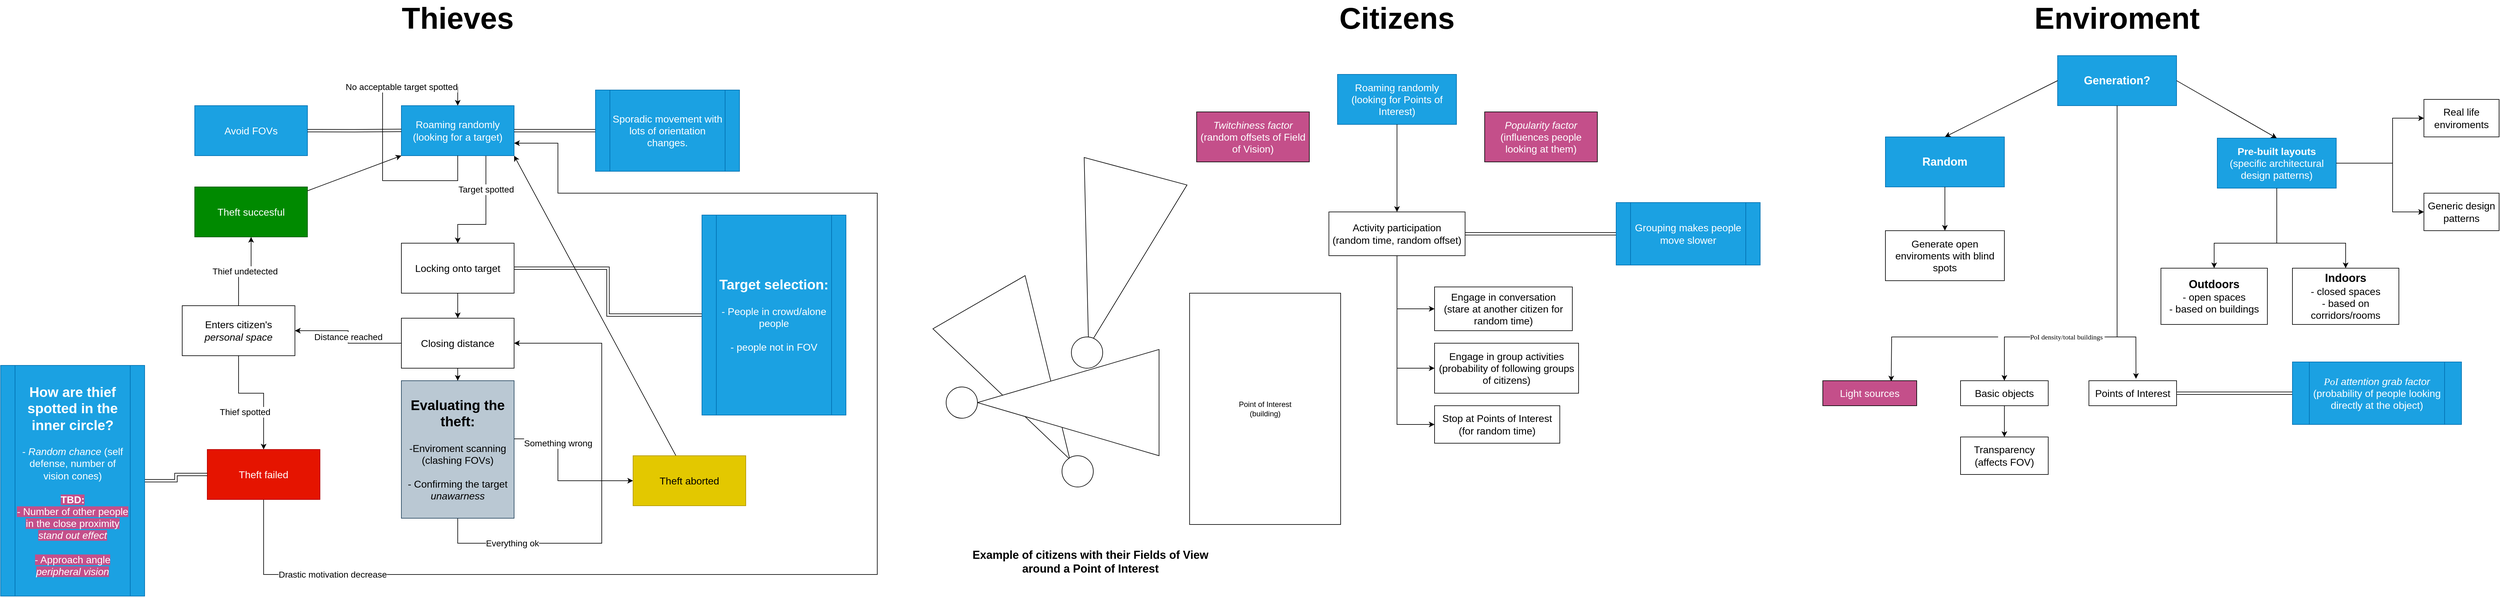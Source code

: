 <mxfile version="24.7.12">
  <diagram name="Page-1" id="SXeuYa8TCHI5Yzs57pq2">
    <mxGraphModel dx="996" dy="523" grid="1" gridSize="10" guides="1" tooltips="1" connect="1" arrows="1" fold="1" page="1" pageScale="1" pageWidth="850" pageHeight="1100" math="0" shadow="0">
      <root>
        <mxCell id="0" />
        <mxCell id="1" parent="0" />
        <mxCell id="YVhVTEne3zUWGq9jZ8Kh-99" value="&lt;div&gt;&lt;br&gt;&lt;/div&gt;" style="endArrow=classic;html=1;rounded=0;exitX=0.5;exitY=1;exitDx=0;exitDy=0;entryX=0.728;entryY=0.027;entryDx=0;entryDy=0;entryPerimeter=0;" parent="1" target="YVhVTEne3zUWGq9jZ8Kh-105" edge="1">
          <mxGeometry x="0.087" width="50" height="50" relative="1" as="geometry">
            <mxPoint x="3420" y="190" as="sourcePoint" />
            <mxPoint x="3070" y="610" as="targetPoint" />
            <Array as="points">
              <mxPoint x="3420" y="550" />
              <mxPoint x="3250" y="550" />
              <mxPoint x="3060" y="550" />
            </Array>
            <mxPoint as="offset" />
          </mxGeometry>
        </mxCell>
        <mxCell id="YVhVTEne3zUWGq9jZ8Kh-103" value="&amp;nbsp; &amp;nbsp; &amp;nbsp; &amp;nbsp; &amp;nbsp; &amp;nbsp; &amp;nbsp; &amp;nbsp; &amp;nbsp; &amp;nbsp; &amp;nbsp; &amp;nbsp; &amp;nbsp; &amp;nbsp; &amp;nbsp; &amp;nbsp; &amp;nbsp; &amp;nbsp; &amp;nbsp; &amp;nbsp; &amp;nbsp; &amp;nbsp; &amp;nbsp; &amp;nbsp; &amp;nbsp; &amp;nbsp; &amp;nbsp; &amp;nbsp;&amp;nbsp;" style="edgeLabel;html=1;align=center;verticalAlign=middle;resizable=0;points=[];" parent="YVhVTEne3zUWGq9jZ8Kh-99" vertex="1" connectable="0">
          <mxGeometry x="0.453" y="2" relative="1" as="geometry">
            <mxPoint x="109" y="-2" as="offset" />
          </mxGeometry>
        </mxCell>
        <mxCell id="YVhVTEne3zUWGq9jZ8Kh-106" value="Text" style="edgeLabel;html=1;align=center;verticalAlign=middle;resizable=0;points=[];" parent="YVhVTEne3zUWGq9jZ8Kh-99" vertex="1" connectable="0">
          <mxGeometry x="0.087" relative="1" as="geometry">
            <mxPoint as="offset" />
          </mxGeometry>
        </mxCell>
        <mxCell id="YVhVTEne3zUWGq9jZ8Kh-75" value="" style="triangle;whiteSpace=wrap;html=1;rotation=105;" parent="1" vertex="1">
          <mxGeometry x="1670" y="340" width="290" height="170" as="geometry" />
        </mxCell>
        <mxCell id="YVhVTEne3zUWGq9jZ8Kh-1" value="&lt;font style=&quot;font-size: 14px;&quot;&gt;Target spotted&lt;/font&gt;" style="edgeStyle=orthogonalEdgeStyle;rounded=0;orthogonalLoop=1;jettySize=auto;html=1;elbow=vertical;exitX=0.75;exitY=1;exitDx=0;exitDy=0;entryX=0.5;entryY=0;entryDx=0;entryDy=0;" parent="1" source="YVhVTEne3zUWGq9jZ8Kh-2" target="YVhVTEne3zUWGq9jZ8Kh-5" edge="1">
          <mxGeometry x="-0.418" relative="1" as="geometry">
            <mxPoint x="770" y="570" as="targetPoint" />
            <Array as="points">
              <mxPoint x="815" y="370" />
              <mxPoint x="770" y="370" />
            </Array>
            <mxPoint as="offset" />
          </mxGeometry>
        </mxCell>
        <mxCell id="YVhVTEne3zUWGq9jZ8Kh-2" value="Roaming randomly&lt;div&gt;(looking for a target)&lt;/div&gt;" style="rounded=0;whiteSpace=wrap;html=1;fontSize=16;fillColor=#1ba1e2;strokeColor=#006EAF;fontColor=#ffffff;" parent="1" vertex="1">
          <mxGeometry x="680" y="180" width="180" height="80" as="geometry" />
        </mxCell>
        <mxCell id="YVhVTEne3zUWGq9jZ8Kh-3" value="&lt;span style=&quot;font-size: 42px;&quot;&gt;&lt;b style=&quot;font-size: 48px;&quot;&gt;Thieves&lt;/b&gt;&lt;/span&gt;" style="text;html=1;align=center;verticalAlign=middle;whiteSpace=wrap;rounded=0;fontSize=38;" parent="1" vertex="1">
          <mxGeometry x="690" y="20" width="160" height="40" as="geometry" />
        </mxCell>
        <mxCell id="YVhVTEne3zUWGq9jZ8Kh-4" style="edgeStyle=orthogonalEdgeStyle;rounded=0;orthogonalLoop=1;jettySize=auto;html=1;entryX=0.5;entryY=0;entryDx=0;entryDy=0;elbow=vertical;" parent="1" source="YVhVTEne3zUWGq9jZ8Kh-5" target="YVhVTEne3zUWGq9jZ8Kh-15" edge="1">
          <mxGeometry relative="1" as="geometry" />
        </mxCell>
        <mxCell id="YVhVTEne3zUWGq9jZ8Kh-5" value="Locking onto target" style="rounded=0;whiteSpace=wrap;html=1;fontSize=16;" parent="1" vertex="1">
          <mxGeometry x="680" y="400" width="180" height="80" as="geometry" />
        </mxCell>
        <mxCell id="YVhVTEne3zUWGq9jZ8Kh-6" value="&lt;font style=&quot;font-size: 14px;&quot;&gt;No acceptable target spotted&lt;/font&gt;" style="edgeStyle=orthogonalEdgeStyle;rounded=0;orthogonalLoop=1;jettySize=auto;html=1;entryX=0.5;entryY=0;entryDx=0;entryDy=0;elbow=vertical;exitX=0.5;exitY=1;exitDx=0;exitDy=0;" parent="1" source="YVhVTEne3zUWGq9jZ8Kh-2" target="YVhVTEne3zUWGq9jZ8Kh-2" edge="1">
          <mxGeometry x="0.478" relative="1" as="geometry">
            <Array as="points">
              <mxPoint x="770" y="300" />
              <mxPoint x="650" y="300" />
              <mxPoint x="650" y="150" />
              <mxPoint x="770" y="150" />
            </Array>
            <mxPoint as="offset" />
          </mxGeometry>
        </mxCell>
        <mxCell id="YVhVTEne3zUWGq9jZ8Kh-9" style="edgeStyle=orthogonalEdgeStyle;rounded=0;orthogonalLoop=1;jettySize=auto;html=1;elbow=vertical;shape=link;entryX=1;entryY=0.5;entryDx=0;entryDy=0;" parent="1" source="YVhVTEne3zUWGq9jZ8Kh-10" target="YVhVTEne3zUWGq9jZ8Kh-5" edge="1">
          <mxGeometry relative="1" as="geometry">
            <mxPoint x="820" y="595" as="targetPoint" />
          </mxGeometry>
        </mxCell>
        <mxCell id="YVhVTEne3zUWGq9jZ8Kh-10" value="&lt;b&gt;&lt;font style=&quot;font-size: 22px;&quot;&gt;Target selection:&lt;/font&gt;&lt;/b&gt;&lt;div&gt;&lt;br&gt;&lt;/div&gt;&lt;div&gt;- People in crowd/alone people&lt;/div&gt;&lt;div&gt;&lt;br&gt;&lt;/div&gt;&lt;div&gt;- people not in FOV&lt;/div&gt;" style="shape=process;whiteSpace=wrap;html=1;backgroundOutline=1;fontSize=16;fillColor=#1ba1e2;fontColor=#ffffff;strokeColor=#006EAF;" parent="1" vertex="1">
          <mxGeometry x="1160" y="355" width="230" height="320" as="geometry" />
        </mxCell>
        <mxCell id="YVhVTEne3zUWGq9jZ8Kh-11" style="edgeStyle=orthogonalEdgeStyle;rounded=0;orthogonalLoop=1;jettySize=auto;html=1;entryX=1;entryY=0.5;entryDx=0;entryDy=0;elbow=vertical;shape=link;" parent="1" source="YVhVTEne3zUWGq9jZ8Kh-12" target="YVhVTEne3zUWGq9jZ8Kh-2" edge="1">
          <mxGeometry relative="1" as="geometry" />
        </mxCell>
        <mxCell id="YVhVTEne3zUWGq9jZ8Kh-12" value="Sporadic movement with lots of orientation changes." style="shape=process;whiteSpace=wrap;html=1;backgroundOutline=1;fontSize=16;fillColor=#1ba1e2;fontColor=#ffffff;strokeColor=#006EAF;" parent="1" vertex="1">
          <mxGeometry x="990" y="155" width="230" height="130" as="geometry" />
        </mxCell>
        <mxCell id="YVhVTEne3zUWGq9jZ8Kh-13" style="edgeStyle=orthogonalEdgeStyle;rounded=0;orthogonalLoop=1;jettySize=auto;html=1;elbow=vertical;" parent="1" source="YVhVTEne3zUWGq9jZ8Kh-15" target="YVhVTEne3zUWGq9jZ8Kh-18" edge="1">
          <mxGeometry relative="1" as="geometry" />
        </mxCell>
        <mxCell id="YVhVTEne3zUWGq9jZ8Kh-14" value="&lt;font style=&quot;font-size: 14px;&quot;&gt;Distance reached&lt;/font&gt;" style="edgeStyle=orthogonalEdgeStyle;rounded=0;orthogonalLoop=1;jettySize=auto;html=1;entryX=1;entryY=0.5;entryDx=0;entryDy=0;elbow=vertical;" parent="1" source="YVhVTEne3zUWGq9jZ8Kh-15" target="YVhVTEne3zUWGq9jZ8Kh-21" edge="1">
          <mxGeometry relative="1" as="geometry" />
        </mxCell>
        <mxCell id="YVhVTEne3zUWGq9jZ8Kh-15" value="Closing distance" style="rounded=0;whiteSpace=wrap;html=1;fontSize=16;" parent="1" vertex="1">
          <mxGeometry x="680" y="520" width="180" height="80" as="geometry" />
        </mxCell>
        <mxCell id="YVhVTEne3zUWGq9jZ8Kh-16" value="&lt;font style=&quot;font-size: 14px;&quot;&gt;Everything ok&lt;/font&gt;" style="edgeStyle=orthogonalEdgeStyle;rounded=0;orthogonalLoop=1;jettySize=auto;html=1;entryX=1;entryY=0.5;entryDx=0;entryDy=0;elbow=vertical;" parent="1" source="YVhVTEne3zUWGq9jZ8Kh-18" target="YVhVTEne3zUWGq9jZ8Kh-15" edge="1">
          <mxGeometry x="-0.654" relative="1" as="geometry">
            <Array as="points">
              <mxPoint x="770" y="880" />
              <mxPoint x="1000" y="880" />
              <mxPoint x="1000" y="560" />
            </Array>
            <mxPoint as="offset" />
          </mxGeometry>
        </mxCell>
        <mxCell id="YVhVTEne3zUWGq9jZ8Kh-17" value="&lt;font style=&quot;font-size: 14px;&quot;&gt;Something wrong&lt;/font&gt;" style="edgeStyle=orthogonalEdgeStyle;rounded=0;orthogonalLoop=1;jettySize=auto;html=1;entryX=0;entryY=0.5;entryDx=0;entryDy=0;elbow=vertical;exitX=0.999;exitY=0.423;exitDx=0;exitDy=0;exitPerimeter=0;" parent="1" source="YVhVTEne3zUWGq9jZ8Kh-18" target="YVhVTEne3zUWGq9jZ8Kh-33" edge="1">
          <mxGeometry x="-0.4" relative="1" as="geometry">
            <Array as="points">
              <mxPoint x="930" y="713" />
              <mxPoint x="930" y="780" />
            </Array>
            <mxPoint as="offset" />
          </mxGeometry>
        </mxCell>
        <mxCell id="YVhVTEne3zUWGq9jZ8Kh-18" value="&lt;div&gt;&lt;b&gt;&lt;font style=&quot;font-size: 22px;&quot;&gt;Evaluating the theft:&lt;/font&gt;&lt;/b&gt;&lt;/div&gt;&lt;div&gt;&lt;br&gt;&lt;/div&gt;-Enviroment scanning (clashing FOVs)&lt;div&gt;&lt;br&gt;&lt;/div&gt;&lt;div&gt;- Confirming the target &lt;i&gt;unawarness&lt;/i&gt;&lt;/div&gt;" style="rounded=0;whiteSpace=wrap;html=1;fontSize=16;fillColor=#bac8d3;strokeColor=#23445d;" parent="1" vertex="1">
          <mxGeometry x="680" y="620" width="180" height="220" as="geometry" />
        </mxCell>
        <mxCell id="YVhVTEne3zUWGq9jZ8Kh-19" value="Thief spotted" style="edgeStyle=orthogonalEdgeStyle;rounded=0;orthogonalLoop=1;jettySize=auto;html=1;entryX=0.5;entryY=0;entryDx=0;entryDy=0;elbow=vertical;fontSize=14;" parent="1" source="YVhVTEne3zUWGq9jZ8Kh-21" target="YVhVTEne3zUWGq9jZ8Kh-25" edge="1">
          <mxGeometry x="0.368" y="-30" relative="1" as="geometry">
            <Array as="points">
              <mxPoint x="420" y="640" />
              <mxPoint x="460" y="640" />
            </Array>
            <mxPoint as="offset" />
          </mxGeometry>
        </mxCell>
        <mxCell id="YVhVTEne3zUWGq9jZ8Kh-20" value="&lt;font style=&quot;font-size: 14px;&quot;&gt;Thief undetected&lt;/font&gt;" style="edgeStyle=orthogonalEdgeStyle;rounded=0;orthogonalLoop=1;jettySize=auto;html=1;elbow=vertical;" parent="1" source="YVhVTEne3zUWGq9jZ8Kh-21" target="YVhVTEne3zUWGq9jZ8Kh-30" edge="1">
          <mxGeometry relative="1" as="geometry" />
        </mxCell>
        <mxCell id="YVhVTEne3zUWGq9jZ8Kh-21" value="Enters citizen&#39;s&lt;div&gt;&lt;i&gt;personal space&lt;/i&gt;&lt;/div&gt;" style="rounded=0;whiteSpace=wrap;html=1;fontSize=16;" parent="1" vertex="1">
          <mxGeometry x="330" y="500" width="180" height="80" as="geometry" />
        </mxCell>
        <mxCell id="YVhVTEne3zUWGq9jZ8Kh-24" value="&lt;font style=&quot;font-size: 14px;&quot;&gt;Drastic motivation decrease&lt;/font&gt;" style="edgeStyle=orthogonalEdgeStyle;rounded=0;orthogonalLoop=1;jettySize=auto;html=1;elbow=vertical;entryX=1;entryY=0.75;entryDx=0;entryDy=0;" parent="1" source="YVhVTEne3zUWGq9jZ8Kh-25" target="YVhVTEne3zUWGq9jZ8Kh-2" edge="1">
          <mxGeometry x="-0.806" relative="1" as="geometry">
            <Array as="points">
              <mxPoint x="460" y="930" />
              <mxPoint x="1440" y="930" />
              <mxPoint x="1440" y="320" />
              <mxPoint x="930" y="320" />
              <mxPoint x="930" y="240" />
            </Array>
            <mxPoint as="offset" />
          </mxGeometry>
        </mxCell>
        <mxCell id="YVhVTEne3zUWGq9jZ8Kh-25" value="Theft failed" style="rounded=0;whiteSpace=wrap;html=1;fontSize=16;fillColor=#e51400;fontColor=#ffffff;strokeColor=#B20000;" parent="1" vertex="1">
          <mxGeometry x="370" y="730" width="180" height="80" as="geometry" />
        </mxCell>
        <mxCell id="YVhVTEne3zUWGq9jZ8Kh-27" style="edgeStyle=orthogonalEdgeStyle;rounded=0;orthogonalLoop=1;jettySize=auto;html=1;elbow=vertical;shape=link;exitX=1;exitY=0.5;exitDx=0;exitDy=0;entryX=0;entryY=0.5;entryDx=0;entryDy=0;" parent="1" source="YVhVTEne3zUWGq9jZ8Kh-28" target="YVhVTEne3zUWGq9jZ8Kh-25" edge="1">
          <mxGeometry relative="1" as="geometry">
            <mxPoint x="280" y="913.048" as="sourcePoint" />
            <mxPoint x="460" y="890" as="targetPoint" />
          </mxGeometry>
        </mxCell>
        <mxCell id="YVhVTEne3zUWGq9jZ8Kh-28" value="&lt;b&gt;&lt;font style=&quot;font-size: 22px;&quot;&gt;How are thief spotted in the inner circle?&lt;/font&gt;&lt;/b&gt;&lt;div&gt;&lt;br&gt;&lt;/div&gt;&lt;div&gt;- &lt;i&gt;Random chance &lt;/i&gt;(self defense, number of vision cones)&lt;br&gt;&lt;/div&gt;&lt;div&gt;&lt;br&gt;&lt;/div&gt;&lt;div&gt;&lt;b style=&quot;background-color: rgb(196, 79, 138);&quot;&gt;TBD:&lt;/b&gt;&lt;/div&gt;&lt;div&gt;&lt;div&gt;&lt;span style=&quot;background-color: rgb(196, 79, 138);&quot;&gt;- Number of other people in the close proximity &lt;i&gt;stand out effect&lt;/i&gt;&lt;/span&gt;&lt;/div&gt;&lt;/div&gt;&lt;div&gt;&lt;span style=&quot;background-color: rgb(196, 79, 138);&quot;&gt;&lt;br&gt;&lt;/span&gt;&lt;/div&gt;&lt;div&gt;&lt;span style=&quot;background-color: rgb(196, 79, 138);&quot;&gt;- Approach angle &lt;i style=&quot;&quot;&gt;peripheral vision&lt;/i&gt;&lt;/span&gt;&lt;/div&gt;" style="shape=process;whiteSpace=wrap;html=1;backgroundOutline=1;fontSize=16;fillColor=#1ba1e2;fontColor=#ffffff;strokeColor=#006EAF;" parent="1" vertex="1">
          <mxGeometry x="40" y="595.5" width="230" height="369" as="geometry" />
        </mxCell>
        <mxCell id="YVhVTEne3zUWGq9jZ8Kh-29" style="rounded=0;orthogonalLoop=1;jettySize=auto;html=1;entryX=0;entryY=1;entryDx=0;entryDy=0;elbow=vertical;" parent="1" source="YVhVTEne3zUWGq9jZ8Kh-30" target="YVhVTEne3zUWGq9jZ8Kh-2" edge="1">
          <mxGeometry relative="1" as="geometry" />
        </mxCell>
        <mxCell id="YVhVTEne3zUWGq9jZ8Kh-30" value="Theft succesful" style="rounded=0;whiteSpace=wrap;html=1;fontSize=16;fillColor=#008a00;fontColor=#ffffff;strokeColor=#005700;" parent="1" vertex="1">
          <mxGeometry x="350" y="310" width="180" height="80" as="geometry" />
        </mxCell>
        <mxCell id="YVhVTEne3zUWGq9jZ8Kh-32" style="rounded=0;orthogonalLoop=1;jettySize=auto;html=1;entryX=1;entryY=1;entryDx=0;entryDy=0;elbow=vertical;" parent="1" source="YVhVTEne3zUWGq9jZ8Kh-33" target="YVhVTEne3zUWGq9jZ8Kh-2" edge="1">
          <mxGeometry relative="1" as="geometry" />
        </mxCell>
        <mxCell id="YVhVTEne3zUWGq9jZ8Kh-33" value="Theft aborted" style="rounded=0;whiteSpace=wrap;html=1;fontSize=16;fillColor=#e3c800;fontColor=#000000;strokeColor=#B09500;" parent="1" vertex="1">
          <mxGeometry x="1050" y="740" width="180" height="80" as="geometry" />
        </mxCell>
        <mxCell id="YVhVTEne3zUWGq9jZ8Kh-37" value="Avoid FOVs" style="rounded=0;whiteSpace=wrap;html=1;fontSize=16;fillColor=#1ba1e2;strokeColor=#006EAF;fontColor=#ffffff;" parent="1" vertex="1">
          <mxGeometry x="350" y="180" width="180" height="80" as="geometry" />
        </mxCell>
        <mxCell id="YVhVTEne3zUWGq9jZ8Kh-40" style="edgeStyle=orthogonalEdgeStyle;rounded=0;orthogonalLoop=1;jettySize=auto;html=1;entryX=1;entryY=0.5;entryDx=0;entryDy=0;elbow=vertical;shape=link;" parent="1" target="YVhVTEne3zUWGq9jZ8Kh-37" edge="1">
          <mxGeometry relative="1" as="geometry">
            <mxPoint x="680" y="219.58" as="sourcePoint" />
            <mxPoint x="550" y="219.58" as="targetPoint" />
          </mxGeometry>
        </mxCell>
        <mxCell id="YVhVTEne3zUWGq9jZ8Kh-49" value="&lt;span style=&quot;font-size: 42px;&quot;&gt;&lt;b style=&quot;font-size: 48px;&quot;&gt;Citizens&lt;/b&gt;&lt;/span&gt;" style="text;html=1;align=center;verticalAlign=middle;whiteSpace=wrap;rounded=0;fontSize=38;" parent="1" vertex="1">
          <mxGeometry x="2190" y="20" width="160" height="40" as="geometry" />
        </mxCell>
        <mxCell id="YVhVTEne3zUWGq9jZ8Kh-50" value="Roaming randomly&lt;div&gt;(looking for Points of Interest)&lt;/div&gt;" style="rounded=0;whiteSpace=wrap;html=1;fontSize=16;fillColor=#1ba1e2;strokeColor=#006EAF;fontColor=#ffffff;" parent="1" vertex="1">
          <mxGeometry x="2175" y="130" width="190" height="80" as="geometry" />
        </mxCell>
        <mxCell id="YVhVTEne3zUWGq9jZ8Kh-51" value="&lt;i style=&quot;font-size: 16px;&quot;&gt;&lt;font style=&quot;font-size: 16px;&quot; color=&quot;#ffffff&quot;&gt;Twitchiness factor&lt;/font&gt;&lt;/i&gt;&lt;div style=&quot;font-size: 16px;&quot;&gt;&lt;font style=&quot;font-size: 16px;&quot; color=&quot;#ffffff&quot;&gt;(random offsets of Field of Vision)&lt;/font&gt;&lt;/div&gt;" style="rounded=0;whiteSpace=wrap;html=1;fillColor=#C44F8A;" parent="1" vertex="1">
          <mxGeometry x="1950" y="190" width="180" height="80" as="geometry" />
        </mxCell>
        <mxCell id="YVhVTEne3zUWGq9jZ8Kh-53" value="&lt;i style=&quot;font-size: 16px;&quot;&gt;&lt;font style=&quot;font-size: 16px;&quot; color=&quot;#ffffff&quot;&gt;Popularity factor&lt;/font&gt;&lt;/i&gt;&lt;div style=&quot;font-size: 16px;&quot;&gt;&lt;font style=&quot;font-size: 16px;&quot; color=&quot;#ffffff&quot;&gt;(influences people looking at them)&lt;/font&gt;&lt;/div&gt;" style="rounded=0;whiteSpace=wrap;html=1;fillColor=#C44F8A;" parent="1" vertex="1">
          <mxGeometry x="2410" y="190" width="180" height="80" as="geometry" />
        </mxCell>
        <mxCell id="YVhVTEne3zUWGq9jZ8Kh-54" value="Activity particip&lt;span style=&quot;background-color: initial;&quot;&gt;ation&lt;/span&gt;&lt;div&gt;&lt;div&gt;(random time&lt;span style=&quot;color: rgba(0, 0, 0, 0); font-family: monospace; font-size: 0px; text-align: start; text-wrap: nowrap; background-color: initial;&quot;&gt;%3CmxGraphModel%3E%3Croot%3E%3CmxCell%20id%3D%220%22%2F%3E%3CmxCell%20id%3D%221%22%20parent%3D%220%22%2F%3E%3CmxCell%20id%3D%222%22%20value%3D%22Locking%20onto%20target%22%20style%3D%22rounded%3D0%3BwhiteSpace%3Dwrap%3Bhtml%3D1%3BfontSize%3D16%3B%22%20vertex%3D%221%22%20parent%3D%221%22%3E%3CmxGeometry%20x%3D%22690%22%20y%3D%22650%22%20width%3D%22180%22%20height%3D%2280%22%20as%3D%22geometry%22%2F%3E%3C%2FmxCell%3E%3C%2Froot%3E%3C%2FmxGraphModel%3E&lt;/span&gt;&lt;span style=&quot;background-color: initial;&quot;&gt;, random offset)&lt;/span&gt;&lt;/div&gt;&lt;/div&gt;" style="rounded=0;whiteSpace=wrap;html=1;fontSize=16;" parent="1" vertex="1">
          <mxGeometry x="2161.25" y="350" width="217.5" height="70" as="geometry" />
        </mxCell>
        <mxCell id="YVhVTEne3zUWGq9jZ8Kh-55" value="" style="endArrow=classic;html=1;rounded=0;exitX=0.5;exitY=1;exitDx=0;exitDy=0;entryX=0.5;entryY=0;entryDx=0;entryDy=0;" parent="1" source="YVhVTEne3zUWGq9jZ8Kh-50" target="YVhVTEne3zUWGq9jZ8Kh-54" edge="1">
          <mxGeometry width="50" height="50" relative="1" as="geometry">
            <mxPoint x="2160" y="480" as="sourcePoint" />
            <mxPoint x="2210" y="430" as="targetPoint" />
          </mxGeometry>
        </mxCell>
        <mxCell id="YVhVTEne3zUWGq9jZ8Kh-58" style="edgeStyle=orthogonalEdgeStyle;rounded=0;orthogonalLoop=1;jettySize=auto;html=1;entryX=1;entryY=0.5;entryDx=0;entryDy=0;elbow=vertical;shape=link;" parent="1" source="YVhVTEne3zUWGq9jZ8Kh-59" target="YVhVTEne3zUWGq9jZ8Kh-54" edge="1">
          <mxGeometry relative="1" as="geometry">
            <mxPoint x="2420" y="390" as="targetPoint" />
          </mxGeometry>
        </mxCell>
        <mxCell id="YVhVTEne3zUWGq9jZ8Kh-59" value="Grouping makes people move slower" style="shape=process;whiteSpace=wrap;html=1;backgroundOutline=1;fontSize=16;fillColor=#1ba1e2;fontColor=#ffffff;strokeColor=#006EAF;" parent="1" vertex="1">
          <mxGeometry x="2620" y="335" width="230" height="100" as="geometry" />
        </mxCell>
        <mxCell id="YVhVTEne3zUWGq9jZ8Kh-66" value="&lt;b&gt;&lt;font style=&quot;font-size: 18px;&quot;&gt;Example of citizens with their Fields of View&lt;/font&gt;&lt;/b&gt;&lt;div&gt;&lt;b&gt;&lt;font style=&quot;font-size: 18px;&quot;&gt;around a Point of Interest&lt;/font&gt;&lt;/b&gt;&lt;/div&gt;" style="text;html=1;align=center;verticalAlign=middle;resizable=0;points=[];autosize=1;strokeColor=none;fillColor=none;" parent="1" vertex="1">
          <mxGeometry x="1580" y="880" width="400" height="60" as="geometry" />
        </mxCell>
        <mxCell id="YVhVTEne3zUWGq9jZ8Kh-67" value="Point of Interest&lt;div&gt;(building)&lt;/div&gt;" style="rounded=0;whiteSpace=wrap;html=1;" parent="1" vertex="1">
          <mxGeometry x="1938.75" y="480" width="241.25" height="370" as="geometry" />
        </mxCell>
        <mxCell id="YVhVTEne3zUWGq9jZ8Kh-73" value="" style="triangle;whiteSpace=wrap;html=1;rotation=60;" parent="1" vertex="1">
          <mxGeometry x="1530" y="535" width="290" height="170" as="geometry" />
        </mxCell>
        <mxCell id="YVhVTEne3zUWGq9jZ8Kh-72" value="" style="ellipse;whiteSpace=wrap;html=1;aspect=fixed;" parent="1" vertex="1">
          <mxGeometry x="1735" y="740" width="50" height="50" as="geometry" />
        </mxCell>
        <mxCell id="YVhVTEne3zUWGq9jZ8Kh-65" value="" style="triangle;whiteSpace=wrap;html=1;rotation=-180;" parent="1" vertex="1">
          <mxGeometry x="1600" y="570" width="290" height="170" as="geometry" />
        </mxCell>
        <mxCell id="YVhVTEne3zUWGq9jZ8Kh-64" value="" style="ellipse;whiteSpace=wrap;html=1;aspect=fixed;" parent="1" vertex="1">
          <mxGeometry x="1550" y="630" width="50" height="50" as="geometry" />
        </mxCell>
        <mxCell id="YVhVTEne3zUWGq9jZ8Kh-74" value="" style="ellipse;whiteSpace=wrap;html=1;aspect=fixed;" parent="1" vertex="1">
          <mxGeometry x="1750" y="550" width="50" height="50" as="geometry" />
        </mxCell>
        <mxCell id="YVhVTEne3zUWGq9jZ8Kh-77" value="&lt;span style=&quot;font-size: 48px;&quot;&gt;&lt;b&gt;Enviroment&lt;/b&gt;&lt;/span&gt;" style="text;html=1;align=center;verticalAlign=middle;whiteSpace=wrap;rounded=0;fontSize=38;" parent="1" vertex="1">
          <mxGeometry x="3340" y="20" width="160" height="40" as="geometry" />
        </mxCell>
        <mxCell id="YVhVTEne3zUWGq9jZ8Kh-78" value="&lt;b&gt;&lt;font style=&quot;font-size: 18px;&quot;&gt;Generation?&lt;/font&gt;&lt;/b&gt;" style="rounded=0;whiteSpace=wrap;html=1;fontSize=16;fillColor=#1ba1e2;strokeColor=#006EAF;fontColor=#ffffff;" parent="1" vertex="1">
          <mxGeometry x="3325" y="100" width="190" height="80" as="geometry" />
        </mxCell>
        <mxCell id="YVhVTEne3zUWGq9jZ8Kh-80" value="&lt;b&gt;&lt;font style=&quot;font-size: 18px;&quot;&gt;Random&lt;/font&gt;&lt;/b&gt;" style="rounded=0;whiteSpace=wrap;html=1;fontSize=16;fillColor=#1ba1e2;strokeColor=#006EAF;fontColor=#ffffff;" parent="1" vertex="1">
          <mxGeometry x="3050" y="230" width="190" height="80" as="geometry" />
        </mxCell>
        <mxCell id="YVhVTEne3zUWGq9jZ8Kh-81" value="&lt;b style=&quot;&quot;&gt;&lt;font style=&quot;font-size: 16px;&quot;&gt;Pre-built layouts&lt;/font&gt;&lt;/b&gt;&lt;div style=&quot;&quot;&gt;&lt;font style=&quot;font-size: 16px;&quot;&gt;(specific architectural design patterns)&lt;/font&gt;&lt;/div&gt;" style="rounded=0;whiteSpace=wrap;html=1;fontSize=16;fillColor=#1ba1e2;strokeColor=#006EAF;fontColor=#ffffff;" parent="1" vertex="1">
          <mxGeometry x="3580" y="232" width="190" height="80" as="geometry" />
        </mxCell>
        <mxCell id="YVhVTEne3zUWGq9jZ8Kh-82" value="" style="endArrow=classic;html=1;rounded=0;exitX=0;exitY=0.5;exitDx=0;exitDy=0;entryX=0.5;entryY=0;entryDx=0;entryDy=0;" parent="1" source="YVhVTEne3zUWGq9jZ8Kh-78" target="YVhVTEne3zUWGq9jZ8Kh-80" edge="1">
          <mxGeometry width="50" height="50" relative="1" as="geometry">
            <mxPoint x="3220" y="180" as="sourcePoint" />
            <mxPoint x="3270" y="130" as="targetPoint" />
          </mxGeometry>
        </mxCell>
        <mxCell id="YVhVTEne3zUWGq9jZ8Kh-83" value="" style="endArrow=classic;html=1;rounded=0;exitX=1;exitY=0.5;exitDx=0;exitDy=0;entryX=0.5;entryY=0;entryDx=0;entryDy=0;" parent="1" source="YVhVTEne3zUWGq9jZ8Kh-78" target="YVhVTEne3zUWGq9jZ8Kh-81" edge="1">
          <mxGeometry width="50" height="50" relative="1" as="geometry">
            <mxPoint x="3590" y="160" as="sourcePoint" />
            <mxPoint x="3640" y="110" as="targetPoint" />
          </mxGeometry>
        </mxCell>
        <mxCell id="YVhVTEne3zUWGq9jZ8Kh-84" value="&lt;font style=&quot;font-size: 16px;&quot;&gt;Real life enviroments&lt;/font&gt;" style="rounded=0;whiteSpace=wrap;html=1;" parent="1" vertex="1">
          <mxGeometry x="3910" y="170" width="120" height="60" as="geometry" />
        </mxCell>
        <mxCell id="YVhVTEne3zUWGq9jZ8Kh-85" value="&lt;font style=&quot;font-size: 16px;&quot;&gt;Generic design patterns&lt;/font&gt;" style="rounded=0;whiteSpace=wrap;html=1;" parent="1" vertex="1">
          <mxGeometry x="3910" y="320" width="120" height="60" as="geometry" />
        </mxCell>
        <mxCell id="YVhVTEne3zUWGq9jZ8Kh-86" value="" style="endArrow=classic;html=1;rounded=0;exitX=1;exitY=0.5;exitDx=0;exitDy=0;entryX=0;entryY=0.5;entryDx=0;entryDy=0;" parent="1" source="YVhVTEne3zUWGq9jZ8Kh-81" target="YVhVTEne3zUWGq9jZ8Kh-84" edge="1">
          <mxGeometry width="50" height="50" relative="1" as="geometry">
            <mxPoint x="3800" y="290" as="sourcePoint" />
            <mxPoint x="3900" y="272" as="targetPoint" />
            <Array as="points">
              <mxPoint x="3860" y="272" />
              <mxPoint x="3860" y="200" />
            </Array>
          </mxGeometry>
        </mxCell>
        <mxCell id="YVhVTEne3zUWGq9jZ8Kh-88" value="" style="endArrow=classic;html=1;rounded=0;entryX=0;entryY=0.5;entryDx=0;entryDy=0;exitX=1;exitY=0.5;exitDx=0;exitDy=0;" parent="1" source="YVhVTEne3zUWGq9jZ8Kh-81" target="YVhVTEne3zUWGq9jZ8Kh-85" edge="1">
          <mxGeometry width="50" height="50" relative="1" as="geometry">
            <mxPoint x="3840" y="360" as="sourcePoint" />
            <mxPoint x="3890" y="310" as="targetPoint" />
            <Array as="points">
              <mxPoint x="3860" y="272" />
              <mxPoint x="3860" y="350" />
            </Array>
          </mxGeometry>
        </mxCell>
        <mxCell id="YVhVTEne3zUWGq9jZ8Kh-89" value="" style="endArrow=classic;html=1;rounded=0;exitX=0.5;exitY=1;exitDx=0;exitDy=0;entryX=0.5;entryY=0;entryDx=0;entryDy=0;" parent="1" source="YVhVTEne3zUWGq9jZ8Kh-81" target="YVhVTEne3zUWGq9jZ8Kh-92" edge="1">
          <mxGeometry width="50" height="50" relative="1" as="geometry">
            <mxPoint x="3630" y="427" as="sourcePoint" />
            <mxPoint x="3760" y="440" as="targetPoint" />
            <Array as="points">
              <mxPoint x="3675" y="400" />
              <mxPoint x="3785" y="400" />
            </Array>
          </mxGeometry>
        </mxCell>
        <mxCell id="YVhVTEne3zUWGq9jZ8Kh-90" value="" style="endArrow=classic;html=1;rounded=0;exitX=0.5;exitY=1;exitDx=0;exitDy=0;entryX=0.5;entryY=0;entryDx=0;entryDy=0;" parent="1" source="YVhVTEne3zUWGq9jZ8Kh-81" target="YVhVTEne3zUWGq9jZ8Kh-91" edge="1">
          <mxGeometry width="50" height="50" relative="1" as="geometry">
            <mxPoint x="3680" y="310" as="sourcePoint" />
            <mxPoint x="3600" y="440" as="targetPoint" />
            <Array as="points">
              <mxPoint x="3675" y="400" />
              <mxPoint x="3575" y="400" />
            </Array>
          </mxGeometry>
        </mxCell>
        <mxCell id="YVhVTEne3zUWGq9jZ8Kh-91" value="&lt;b&gt;&lt;font style=&quot;font-size: 18px;&quot;&gt;Outdoors&lt;/font&gt;&lt;/b&gt;&lt;div style=&quot;font-size: 16px;&quot;&gt;&lt;font style=&quot;font-size: 16px;&quot;&gt;- open spaces&lt;/font&gt;&lt;/div&gt;&lt;div style=&quot;font-size: 16px;&quot;&gt;&lt;font style=&quot;font-size: 16px;&quot;&gt;- based on buildings&lt;/font&gt;&lt;/div&gt;" style="rounded=0;whiteSpace=wrap;html=1;" parent="1" vertex="1">
          <mxGeometry x="3490" y="440" width="170" height="90" as="geometry" />
        </mxCell>
        <mxCell id="YVhVTEne3zUWGq9jZ8Kh-92" value="&lt;b style=&quot;font-size: 18px;&quot;&gt;&lt;font style=&quot;font-size: 18px;&quot;&gt;Indoors&lt;/font&gt;&lt;/b&gt;&lt;div style=&quot;font-size: 16px;&quot;&gt;&lt;font style=&quot;font-size: 16px;&quot;&gt;- closed spaces&lt;/font&gt;&lt;/div&gt;&lt;div style=&quot;font-size: 16px;&quot;&gt;&lt;font style=&quot;font-size: 16px;&quot;&gt;- based on corridors/rooms&lt;/font&gt;&lt;/div&gt;" style="rounded=0;whiteSpace=wrap;html=1;" parent="1" vertex="1">
          <mxGeometry x="3700" y="440" width="170" height="90" as="geometry" />
        </mxCell>
        <mxCell id="YVhVTEne3zUWGq9jZ8Kh-93" value="" style="endArrow=classic;html=1;rounded=0;exitX=0.5;exitY=1;exitDx=0;exitDy=0;entryX=0.5;entryY=0;entryDx=0;entryDy=0;" parent="1" source="YVhVTEne3zUWGq9jZ8Kh-80" target="YVhVTEne3zUWGq9jZ8Kh-94" edge="1">
          <mxGeometry width="50" height="50" relative="1" as="geometry">
            <mxPoint x="3160" y="400" as="sourcePoint" />
            <mxPoint x="3155" y="380" as="targetPoint" />
          </mxGeometry>
        </mxCell>
        <mxCell id="YVhVTEne3zUWGq9jZ8Kh-94" value="&lt;font style=&quot;font-size: 16px;&quot;&gt;Generate open enviroments with blind spots&lt;/font&gt;" style="rounded=0;whiteSpace=wrap;html=1;" parent="1" vertex="1">
          <mxGeometry x="3050" y="380" width="190" height="80" as="geometry" />
        </mxCell>
        <mxCell id="YVhVTEne3zUWGq9jZ8Kh-95" value="&lt;font face=&quot;Verdana&quot;&gt;PoI density/total buildings&amp;nbsp;&lt;/font&gt;" style="endArrow=classic;html=1;rounded=0;exitX=0.5;exitY=1;exitDx=0;exitDy=0;entryX=0.5;entryY=0;entryDx=0;entryDy=0;" parent="1" source="YVhVTEne3zUWGq9jZ8Kh-78" target="YVhVTEne3zUWGq9jZ8Kh-96" edge="1">
          <mxGeometry x="0.452" width="50" height="50" relative="1" as="geometry">
            <mxPoint x="3435" y="192" as="sourcePoint" />
            <mxPoint x="3240" y="600" as="targetPoint" />
            <Array as="points">
              <mxPoint x="3420" y="550" />
              <mxPoint x="3240" y="550" />
            </Array>
            <mxPoint as="offset" />
          </mxGeometry>
        </mxCell>
        <mxCell id="YVhVTEne3zUWGq9jZ8Kh-96" value="&lt;font style=&quot;font-size: 16px;&quot;&gt;Basic objects&lt;/font&gt;" style="rounded=0;whiteSpace=wrap;html=1;" parent="1" vertex="1">
          <mxGeometry x="3170" y="620" width="140" height="40" as="geometry" />
        </mxCell>
        <mxCell id="YVhVTEne3zUWGq9jZ8Kh-97" value="" style="endArrow=classic;html=1;rounded=0;entryX=0.537;entryY=-0.076;entryDx=0;entryDy=0;entryPerimeter=0;" parent="1" target="YVhVTEne3zUWGq9jZ8Kh-98" edge="1">
          <mxGeometry width="50" height="50" relative="1" as="geometry">
            <mxPoint x="3420" y="180" as="sourcePoint" />
            <mxPoint x="3450" y="620" as="targetPoint" />
            <Array as="points">
              <mxPoint x="3420" y="550" />
              <mxPoint x="3450" y="550" />
            </Array>
          </mxGeometry>
        </mxCell>
        <mxCell id="YVhVTEne3zUWGq9jZ8Kh-98" value="&lt;font style=&quot;font-size: 16px;&quot;&gt;Points of Interest&lt;/font&gt;" style="rounded=0;whiteSpace=wrap;html=1;" parent="1" vertex="1">
          <mxGeometry x="3375" y="620" width="140" height="40" as="geometry" />
        </mxCell>
        <mxCell id="YVhVTEne3zUWGq9jZ8Kh-105" value="&lt;font color=&quot;#ffffff&quot;&gt;&lt;span style=&quot;font-size: 16px;&quot;&gt;Light sources&lt;/span&gt;&lt;/font&gt;" style="rounded=0;whiteSpace=wrap;html=1;fillColor=#C44F8A;" parent="1" vertex="1">
          <mxGeometry x="2950" y="620" width="150" height="40" as="geometry" />
        </mxCell>
        <mxCell id="YVhVTEne3zUWGq9jZ8Kh-107" value="" style="endArrow=classic;html=1;rounded=0;exitX=0.5;exitY=1;exitDx=0;exitDy=0;entryX=0.5;entryY=0;entryDx=0;entryDy=0;" parent="1" source="YVhVTEne3zUWGq9jZ8Kh-96" target="YVhVTEne3zUWGq9jZ8Kh-108" edge="1">
          <mxGeometry width="50" height="50" relative="1" as="geometry">
            <mxPoint x="3270" y="740" as="sourcePoint" />
            <mxPoint x="3240" y="700" as="targetPoint" />
          </mxGeometry>
        </mxCell>
        <mxCell id="YVhVTEne3zUWGq9jZ8Kh-108" value="&lt;font style=&quot;font-size: 16px;&quot;&gt;Transparency&lt;/font&gt;&lt;div&gt;&lt;font style=&quot;font-size: 16px;&quot;&gt;(affects FOV)&lt;/font&gt;&lt;/div&gt;" style="rounded=0;whiteSpace=wrap;html=1;" parent="1" vertex="1">
          <mxGeometry x="3170" y="710" width="140" height="60" as="geometry" />
        </mxCell>
        <mxCell id="YVhVTEne3zUWGq9jZ8Kh-110" style="edgeStyle=orthogonalEdgeStyle;rounded=0;orthogonalLoop=1;jettySize=auto;html=1;elbow=vertical;shape=link;exitX=1;exitY=0.5;exitDx=0;exitDy=0;entryX=0;entryY=0.5;entryDx=0;entryDy=0;" parent="1" source="YVhVTEne3zUWGq9jZ8Kh-98" target="YVhVTEne3zUWGq9jZ8Kh-111" edge="1">
          <mxGeometry relative="1" as="geometry">
            <mxPoint x="3380" y="940" as="targetPoint" />
            <mxPoint x="3561" y="940" as="sourcePoint" />
          </mxGeometry>
        </mxCell>
        <mxCell id="YVhVTEne3zUWGq9jZ8Kh-111" value="&lt;i&gt;&lt;font face=&quot;Verdana&quot;&gt;PoI&amp;nbsp;&lt;/font&gt;attention grab factor&lt;/i&gt;&lt;div&gt;(probability of people looking directly at the object)&lt;/div&gt;" style="shape=process;whiteSpace=wrap;html=1;backgroundOutline=1;fontSize=16;fillColor=#1ba1e2;fontColor=#ffffff;strokeColor=#006EAF;" parent="1" vertex="1">
          <mxGeometry x="3700" y="590" width="270" height="100" as="geometry" />
        </mxCell>
        <mxCell id="YVhVTEne3zUWGq9jZ8Kh-112" value="" style="endArrow=classic;html=1;rounded=0;exitX=0.5;exitY=1;exitDx=0;exitDy=0;entryX=0;entryY=0.5;entryDx=0;entryDy=0;" parent="1" source="YVhVTEne3zUWGq9jZ8Kh-54" target="YVhVTEne3zUWGq9jZ8Kh-114" edge="1">
          <mxGeometry width="50" height="50" relative="1" as="geometry">
            <mxPoint x="2260" y="530" as="sourcePoint" />
            <mxPoint x="2330" y="500" as="targetPoint" />
            <Array as="points">
              <mxPoint x="2270" y="505" />
            </Array>
          </mxGeometry>
        </mxCell>
        <mxCell id="YVhVTEne3zUWGq9jZ8Kh-114" value="&lt;font style=&quot;font-size: 16px;&quot;&gt;Engage in conversation&lt;/font&gt;&lt;div style=&quot;font-size: 16px;&quot;&gt;&lt;font style=&quot;font-size: 16px;&quot;&gt;(stare at another citizen for random time)&lt;/font&gt;&lt;/div&gt;" style="rounded=0;whiteSpace=wrap;html=1;" parent="1" vertex="1">
          <mxGeometry x="2330" y="470" width="220" height="70" as="geometry" />
        </mxCell>
        <mxCell id="YVhVTEne3zUWGq9jZ8Kh-115" value="&lt;font style=&quot;font-size: 16px;&quot;&gt;Engage in group activities&lt;/font&gt;&lt;div style=&quot;font-size: 16px;&quot;&gt;(probability of following groups of citizens)&lt;/div&gt;" style="rounded=0;whiteSpace=wrap;html=1;" parent="1" vertex="1">
          <mxGeometry x="2330" y="560" width="230" height="80" as="geometry" />
        </mxCell>
        <mxCell id="YVhVTEne3zUWGq9jZ8Kh-116" value="" style="endArrow=classic;html=1;rounded=0;exitX=0.5;exitY=1;exitDx=0;exitDy=0;entryX=0;entryY=0.5;entryDx=0;entryDy=0;" parent="1" source="YVhVTEne3zUWGq9jZ8Kh-54" target="YVhVTEne3zUWGq9jZ8Kh-115" edge="1">
          <mxGeometry width="50" height="50" relative="1" as="geometry">
            <mxPoint x="2280" y="430" as="sourcePoint" />
            <mxPoint x="2340" y="510" as="targetPoint" />
            <Array as="points">
              <mxPoint x="2270" y="600" />
            </Array>
          </mxGeometry>
        </mxCell>
        <mxCell id="YVhVTEne3zUWGq9jZ8Kh-117" value="" style="endArrow=classic;html=1;rounded=0;entryX=0;entryY=0.5;entryDx=0;entryDy=0;" parent="1" target="YVhVTEne3zUWGq9jZ8Kh-118" edge="1">
          <mxGeometry width="50" height="50" relative="1" as="geometry">
            <mxPoint x="2270" y="420" as="sourcePoint" />
            <mxPoint x="2320" y="670" as="targetPoint" />
            <Array as="points">
              <mxPoint x="2270" y="690" />
            </Array>
          </mxGeometry>
        </mxCell>
        <mxCell id="YVhVTEne3zUWGq9jZ8Kh-118" value="&lt;span style=&quot;font-size: 16px;&quot;&gt;Stop at Points of Interest&lt;/span&gt;&lt;div&gt;&lt;span style=&quot;font-size: 16px;&quot;&gt;(for random time)&lt;/span&gt;&lt;/div&gt;" style="rounded=0;whiteSpace=wrap;html=1;" parent="1" vertex="1">
          <mxGeometry x="2330" y="660" width="200" height="60" as="geometry" />
        </mxCell>
      </root>
    </mxGraphModel>
  </diagram>
</mxfile>
